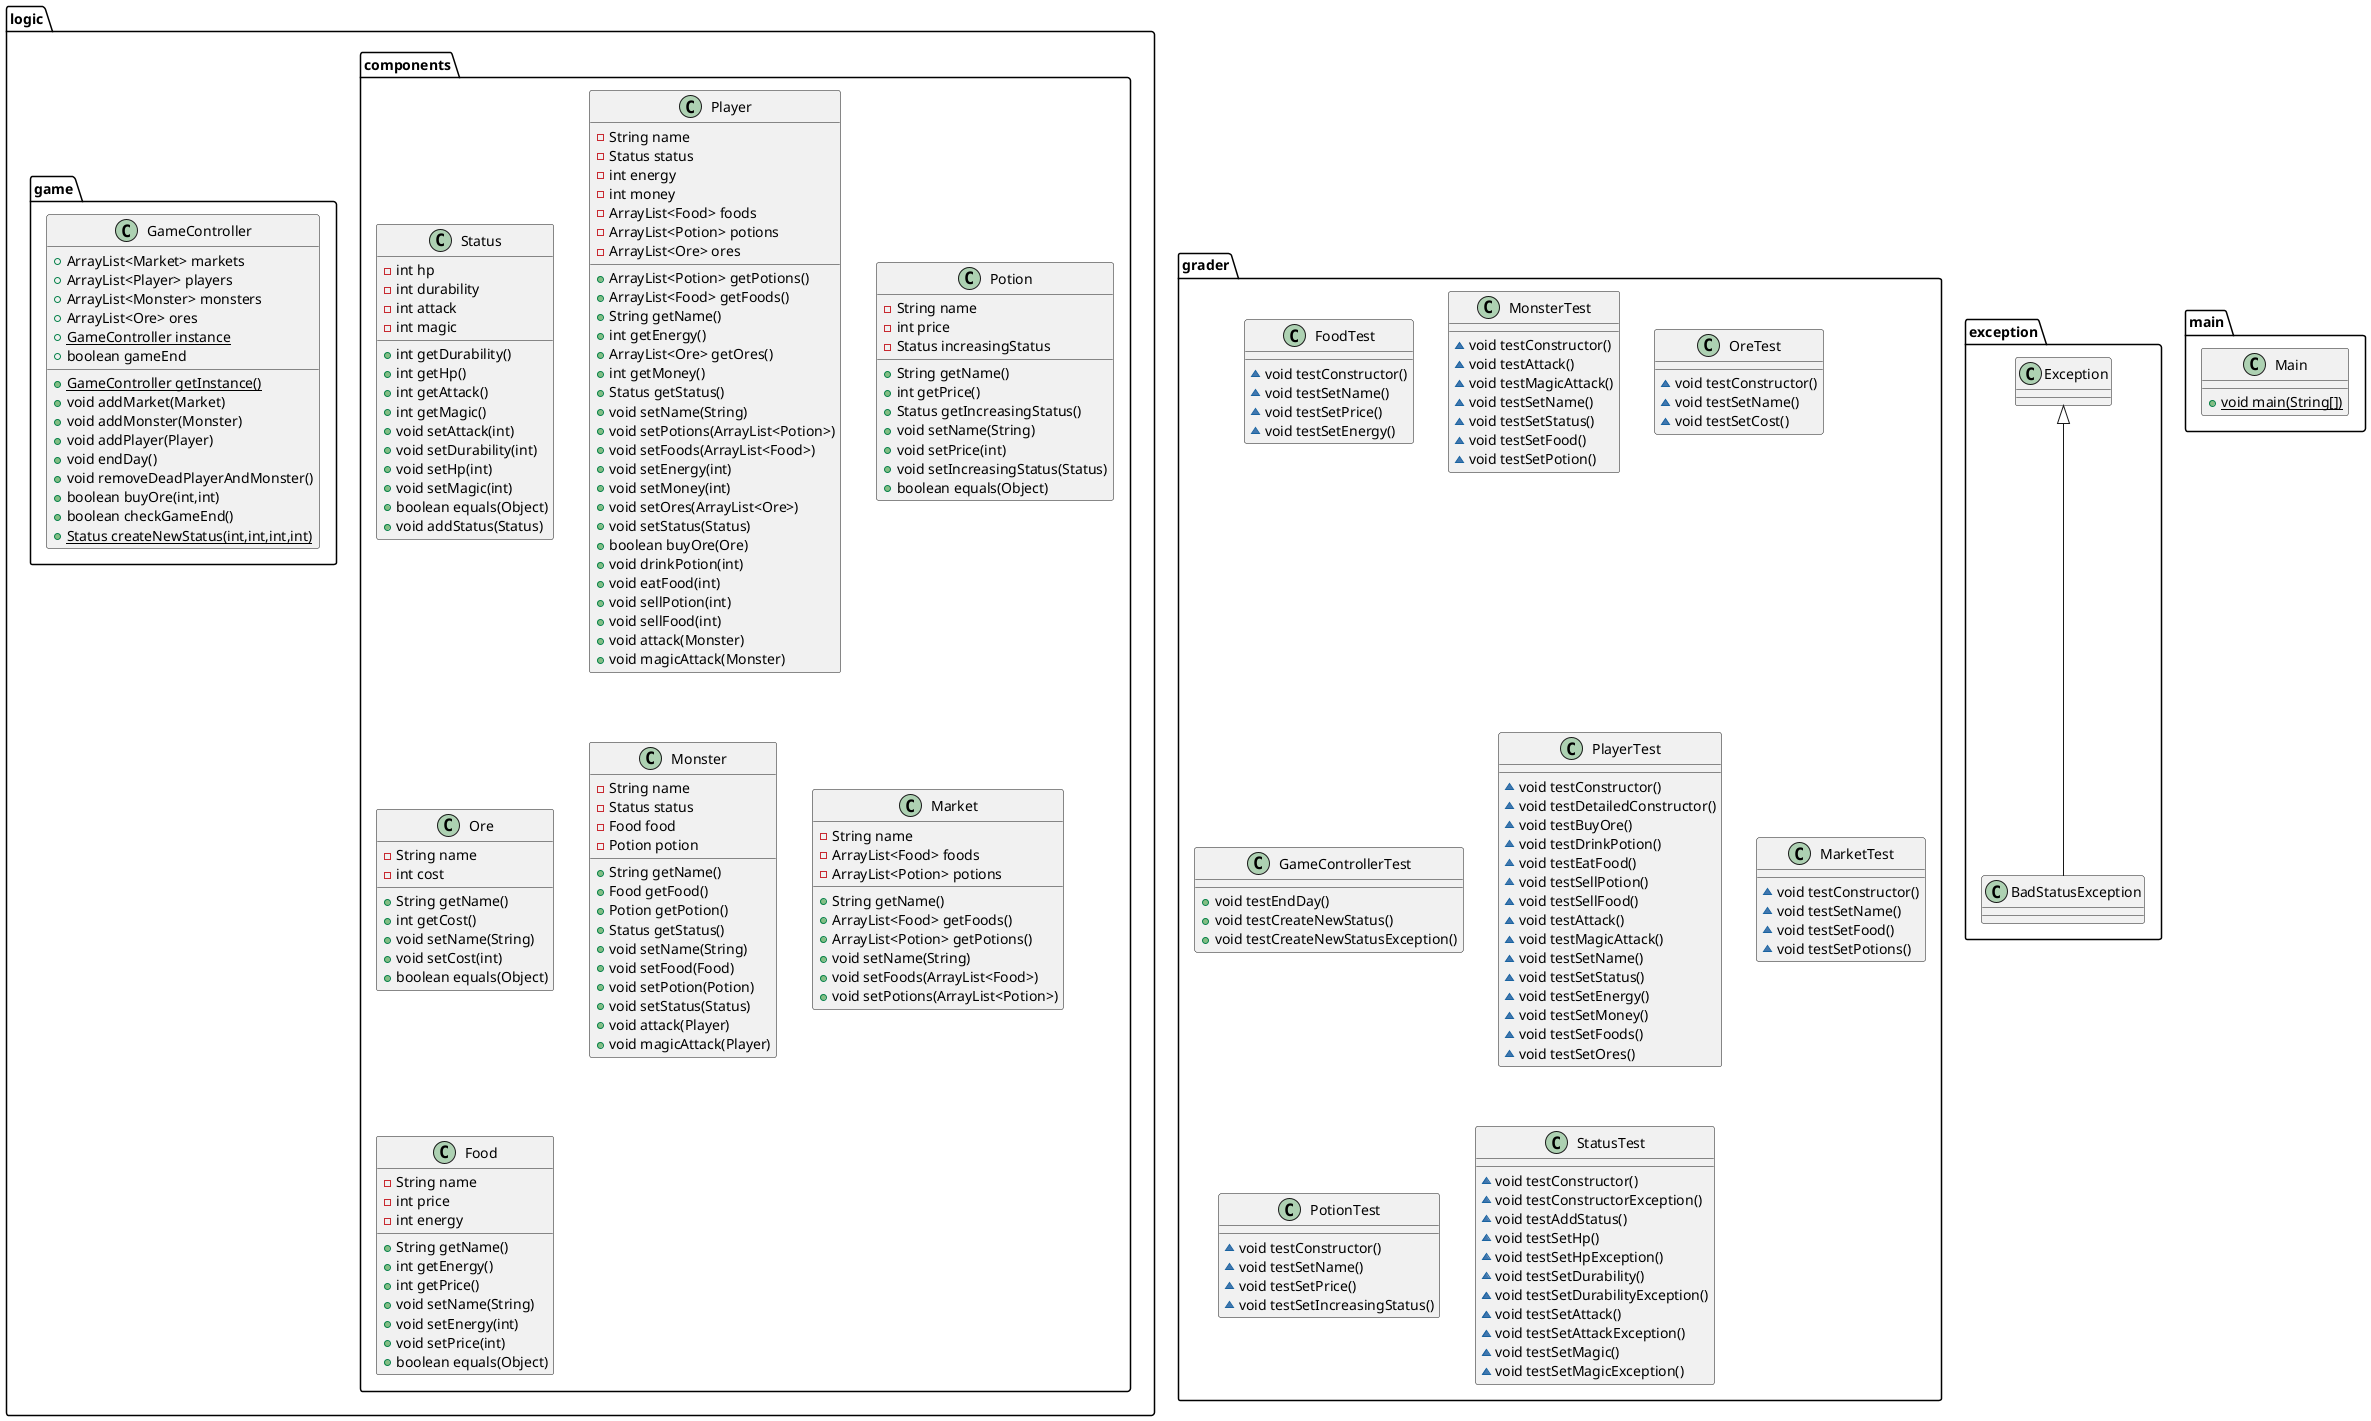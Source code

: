 @startuml
class logic.components.Status {
- int hp
- int durability
- int attack
- int magic
+ int getDurability()
+ int getHp()
+ int getAttack()
+ int getMagic()
+ void setAttack(int)
+ void setDurability(int)
+ void setHp(int)
+ void setMagic(int)
+ boolean equals(Object)
+ void addStatus(Status)
}
class logic.components.Player {
- String name
- Status status
- int energy
- int money
- ArrayList<Food> foods
- ArrayList<Potion> potions
- ArrayList<Ore> ores
+ ArrayList<Potion> getPotions()
+ ArrayList<Food> getFoods()
+ String getName()
+ int getEnergy()
+ ArrayList<Ore> getOres()
+ int getMoney()
+ Status getStatus()
+ void setName(String)
+ void setPotions(ArrayList<Potion>)
+ void setFoods(ArrayList<Food>)
+ void setEnergy(int)
+ void setMoney(int)
+ void setOres(ArrayList<Ore>)
+ void setStatus(Status)
+ boolean buyOre(Ore)
+ void drinkPotion(int)
+ void eatFood(int)
+ void sellPotion(int)
+ void sellFood(int)
+ void attack(Monster)
+ void magicAttack(Monster)
}
class logic.components.Potion {
- String name
- int price
- Status increasingStatus
+ String getName()
+ int getPrice()
+ Status getIncreasingStatus()
+ void setName(String)
+ void setPrice(int)
+ void setIncreasingStatus(Status)
+ boolean equals(Object)
}
class grader.FoodTest {
~ void testConstructor()
~ void testSetName()
~ void testSetPrice()
~ void testSetEnergy()
}
class logic.components.Ore {
- String name
- int cost
+ String getName()
+ int getCost()
+ void setName(String)
+ void setCost(int)
+ boolean equals(Object)
}
class grader.MonsterTest {
~ void testConstructor()
~ void testAttack()
~ void testMagicAttack()
~ void testSetName()
~ void testSetStatus()
~ void testSetFood()
~ void testSetPotion()
}
class grader.OreTest {
~ void testConstructor()
~ void testSetName()
~ void testSetCost()
}
class grader.GameControllerTest {
+ void testEndDay()
+ void testCreateNewStatus()
+ void testCreateNewStatusException()
}
class grader.PlayerTest {
~ void testConstructor()
~ void testDetailedConstructor()
~ void testBuyOre()
~ void testDrinkPotion()
~ void testEatFood()
~ void testSellPotion()
~ void testSellFood()
~ void testAttack()
~ void testMagicAttack()
~ void testSetName()
~ void testSetStatus()
~ void testSetEnergy()
~ void testSetMoney()
~ void testSetFoods()
~ void testSetOres()
}
class logic.components.Monster {
- String name
- Status status
- Food food
- Potion potion
+ String getName()
+ Food getFood()
+ Potion getPotion()
+ Status getStatus()
+ void setName(String)
+ void setFood(Food)
+ void setPotion(Potion)
+ void setStatus(Status)
+ void attack(Player)
+ void magicAttack(Player)
}
class grader.MarketTest {
~ void testConstructor()
~ void testSetName()
~ void testSetFood()
~ void testSetPotions()
}
class logic.game.GameController {
+ ArrayList<Market> markets
+ ArrayList<Player> players
+ ArrayList<Monster> monsters
+ ArrayList<Ore> ores
+ {static} GameController instance
+ boolean gameEnd
+ {static} GameController getInstance()
+ void addMarket(Market)
+ void addMonster(Monster)
+ void addPlayer(Player)
+ void endDay()
+ void removeDeadPlayerAndMonster()
+ boolean buyOre(int,int)
+ boolean checkGameEnd()
+ {static} Status createNewStatus(int,int,int,int)
}
class grader.PotionTest {
~ void testConstructor()
~ void testSetName()
~ void testSetPrice()
~ void testSetIncreasingStatus()
}
class exception.BadStatusException {
}
class logic.components.Market {
- String name
- ArrayList<Food> foods
- ArrayList<Potion> potions
+ String getName()
+ ArrayList<Food> getFoods()
+ ArrayList<Potion> getPotions()
+ void setName(String)
+ void setFoods(ArrayList<Food>)
+ void setPotions(ArrayList<Potion>)
}
class logic.components.Food {
- String name
- int price
- int energy
+ String getName()
+ int getEnergy()
+ int getPrice()
+ void setName(String)
+ void setEnergy(int)
+ void setPrice(int)
+ boolean equals(Object)
}
class grader.StatusTest {
~ void testConstructor()
~ void testConstructorException()
~ void testAddStatus()
~ void testSetHp()
~ void testSetHpException()
~ void testSetDurability()
~ void testSetDurabilityException()
~ void testSetAttack()
~ void testSetAttackException()
~ void testSetMagic()
~ void testSetMagicException()
}
class main.Main {
+ {static} void main(String[])
}


exception.Exception <|-- exception.BadStatusException
@enduml